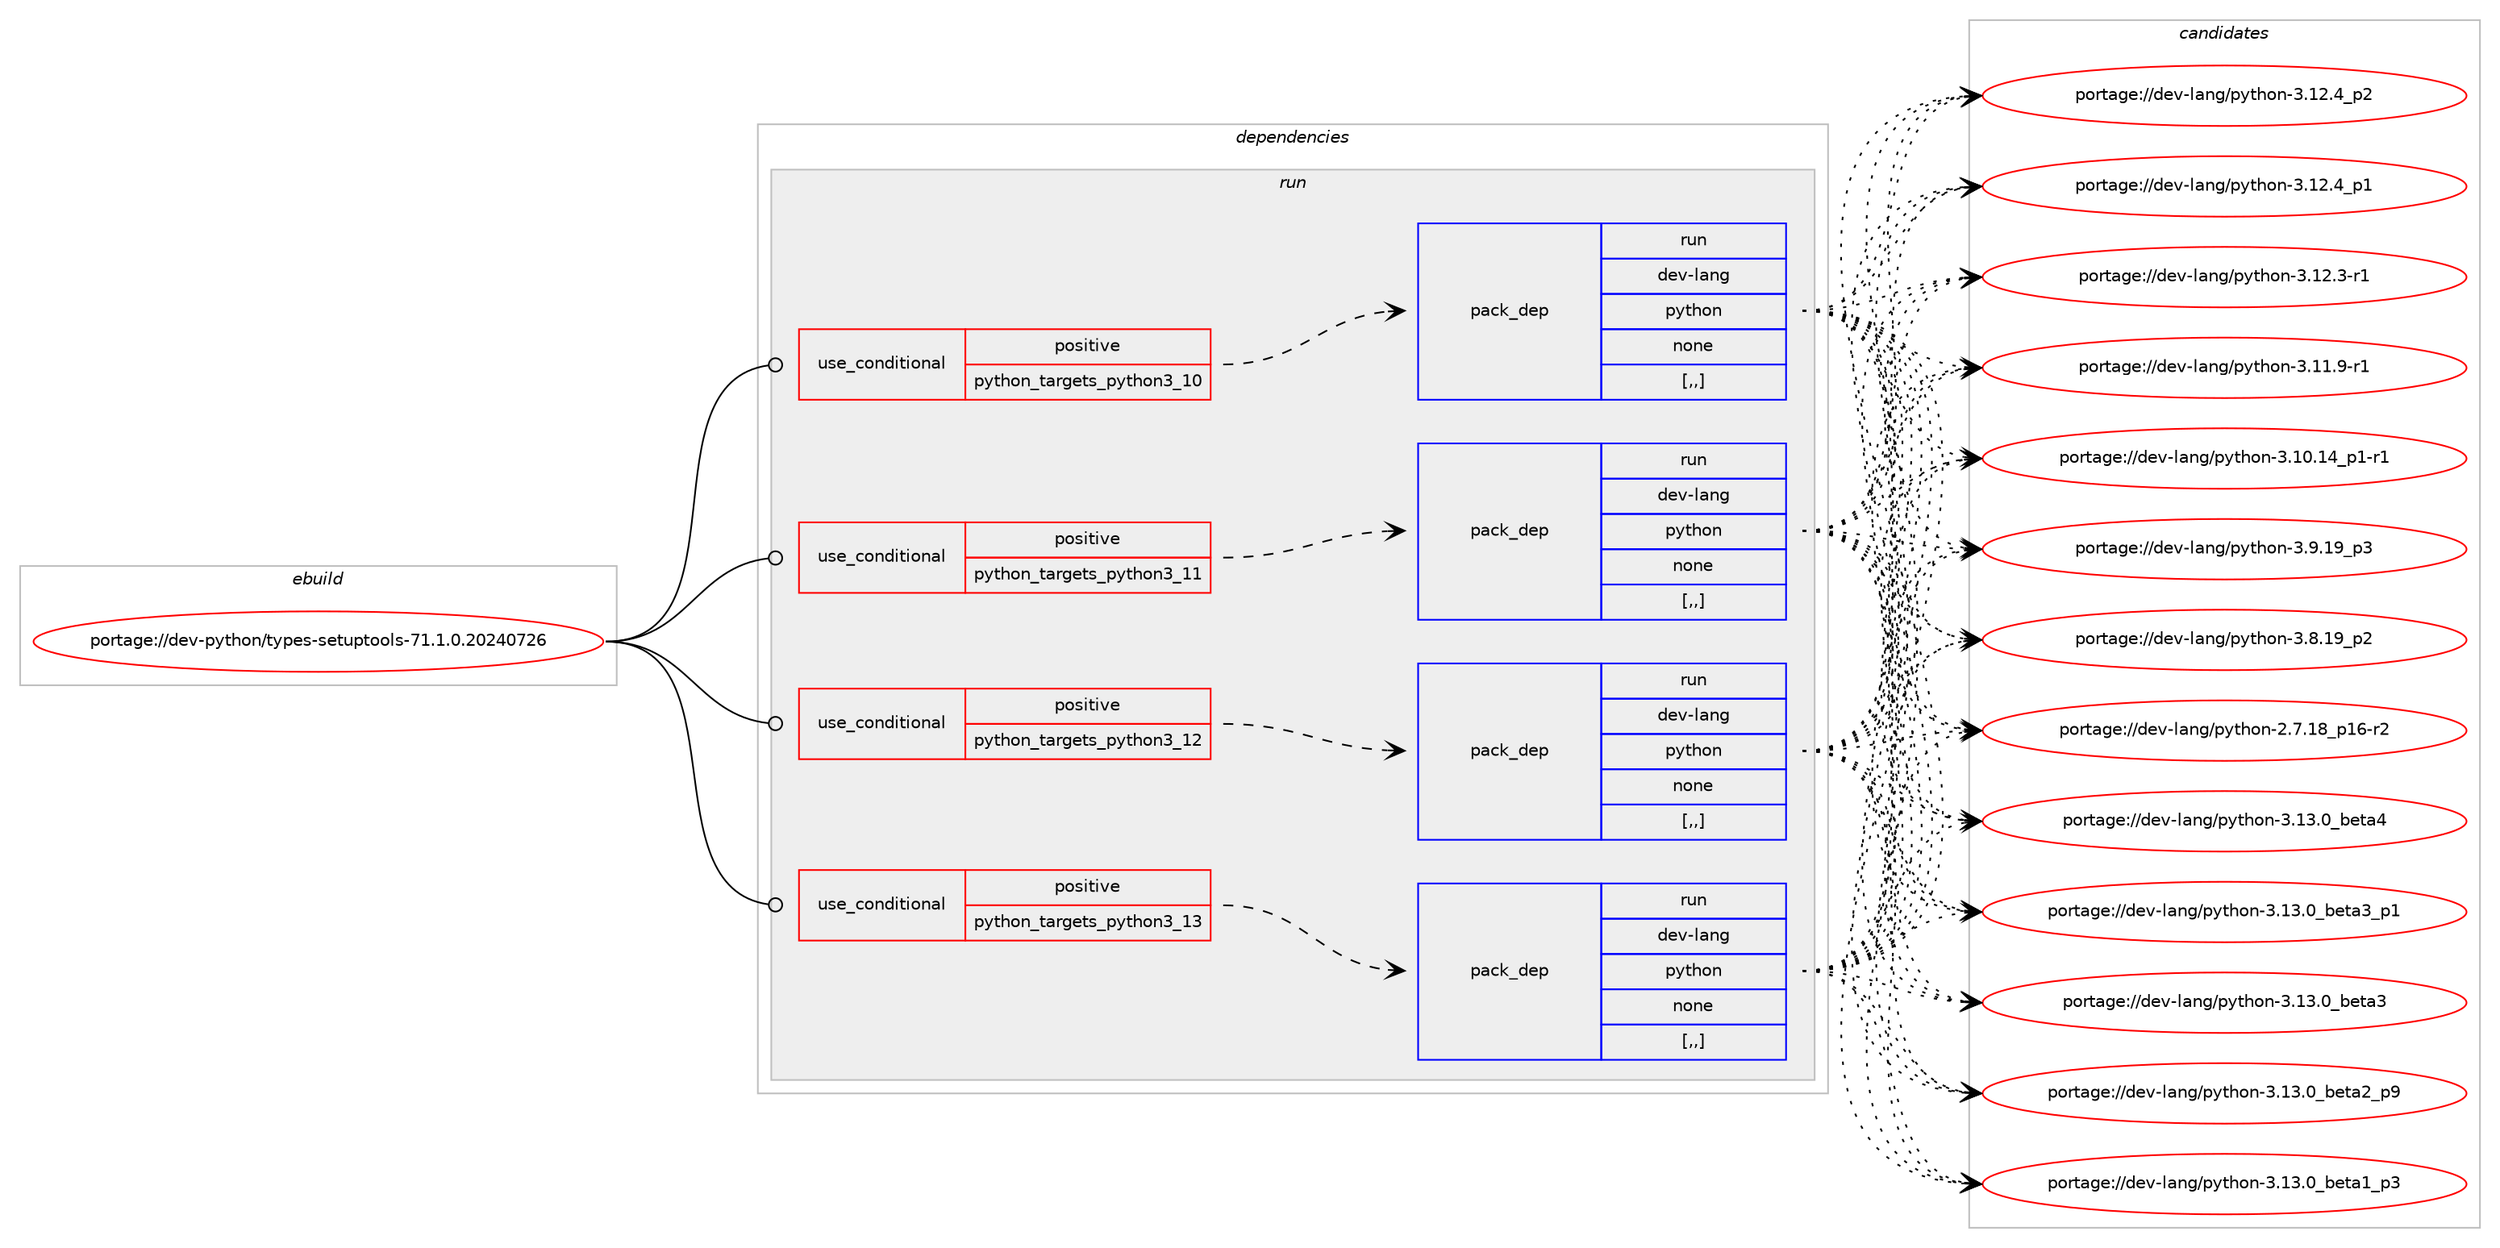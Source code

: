 digraph prolog {

# *************
# Graph options
# *************

newrank=true;
concentrate=true;
compound=true;
graph [rankdir=LR,fontname=Helvetica,fontsize=10,ranksep=1.5];#, ranksep=2.5, nodesep=0.2];
edge  [arrowhead=vee];
node  [fontname=Helvetica,fontsize=10];

# **********
# The ebuild
# **********

subgraph cluster_leftcol {
color=gray;
label=<<i>ebuild</i>>;
id [label="portage://dev-python/types-setuptools-71.1.0.20240726", color=red, width=4, href="../dev-python/types-setuptools-71.1.0.20240726.svg"];
}

# ****************
# The dependencies
# ****************

subgraph cluster_midcol {
color=gray;
label=<<i>dependencies</i>>;
subgraph cluster_compile {
fillcolor="#eeeeee";
style=filled;
label=<<i>compile</i>>;
}
subgraph cluster_compileandrun {
fillcolor="#eeeeee";
style=filled;
label=<<i>compile and run</i>>;
}
subgraph cluster_run {
fillcolor="#eeeeee";
style=filled;
label=<<i>run</i>>;
subgraph cond40859 {
dependency166720 [label=<<TABLE BORDER="0" CELLBORDER="1" CELLSPACING="0" CELLPADDING="4"><TR><TD ROWSPAN="3" CELLPADDING="10">use_conditional</TD></TR><TR><TD>positive</TD></TR><TR><TD>python_targets_python3_10</TD></TR></TABLE>>, shape=none, color=red];
subgraph pack124588 {
dependency166721 [label=<<TABLE BORDER="0" CELLBORDER="1" CELLSPACING="0" CELLPADDING="4" WIDTH="220"><TR><TD ROWSPAN="6" CELLPADDING="30">pack_dep</TD></TR><TR><TD WIDTH="110">run</TD></TR><TR><TD>dev-lang</TD></TR><TR><TD>python</TD></TR><TR><TD>none</TD></TR><TR><TD>[,,]</TD></TR></TABLE>>, shape=none, color=blue];
}
dependency166720:e -> dependency166721:w [weight=20,style="dashed",arrowhead="vee"];
}
id:e -> dependency166720:w [weight=20,style="solid",arrowhead="odot"];
subgraph cond40860 {
dependency166722 [label=<<TABLE BORDER="0" CELLBORDER="1" CELLSPACING="0" CELLPADDING="4"><TR><TD ROWSPAN="3" CELLPADDING="10">use_conditional</TD></TR><TR><TD>positive</TD></TR><TR><TD>python_targets_python3_11</TD></TR></TABLE>>, shape=none, color=red];
subgraph pack124589 {
dependency166723 [label=<<TABLE BORDER="0" CELLBORDER="1" CELLSPACING="0" CELLPADDING="4" WIDTH="220"><TR><TD ROWSPAN="6" CELLPADDING="30">pack_dep</TD></TR><TR><TD WIDTH="110">run</TD></TR><TR><TD>dev-lang</TD></TR><TR><TD>python</TD></TR><TR><TD>none</TD></TR><TR><TD>[,,]</TD></TR></TABLE>>, shape=none, color=blue];
}
dependency166722:e -> dependency166723:w [weight=20,style="dashed",arrowhead="vee"];
}
id:e -> dependency166722:w [weight=20,style="solid",arrowhead="odot"];
subgraph cond40861 {
dependency166724 [label=<<TABLE BORDER="0" CELLBORDER="1" CELLSPACING="0" CELLPADDING="4"><TR><TD ROWSPAN="3" CELLPADDING="10">use_conditional</TD></TR><TR><TD>positive</TD></TR><TR><TD>python_targets_python3_12</TD></TR></TABLE>>, shape=none, color=red];
subgraph pack124590 {
dependency166725 [label=<<TABLE BORDER="0" CELLBORDER="1" CELLSPACING="0" CELLPADDING="4" WIDTH="220"><TR><TD ROWSPAN="6" CELLPADDING="30">pack_dep</TD></TR><TR><TD WIDTH="110">run</TD></TR><TR><TD>dev-lang</TD></TR><TR><TD>python</TD></TR><TR><TD>none</TD></TR><TR><TD>[,,]</TD></TR></TABLE>>, shape=none, color=blue];
}
dependency166724:e -> dependency166725:w [weight=20,style="dashed",arrowhead="vee"];
}
id:e -> dependency166724:w [weight=20,style="solid",arrowhead="odot"];
subgraph cond40862 {
dependency166726 [label=<<TABLE BORDER="0" CELLBORDER="1" CELLSPACING="0" CELLPADDING="4"><TR><TD ROWSPAN="3" CELLPADDING="10">use_conditional</TD></TR><TR><TD>positive</TD></TR><TR><TD>python_targets_python3_13</TD></TR></TABLE>>, shape=none, color=red];
subgraph pack124591 {
dependency166727 [label=<<TABLE BORDER="0" CELLBORDER="1" CELLSPACING="0" CELLPADDING="4" WIDTH="220"><TR><TD ROWSPAN="6" CELLPADDING="30">pack_dep</TD></TR><TR><TD WIDTH="110">run</TD></TR><TR><TD>dev-lang</TD></TR><TR><TD>python</TD></TR><TR><TD>none</TD></TR><TR><TD>[,,]</TD></TR></TABLE>>, shape=none, color=blue];
}
dependency166726:e -> dependency166727:w [weight=20,style="dashed",arrowhead="vee"];
}
id:e -> dependency166726:w [weight=20,style="solid",arrowhead="odot"];
}
}

# **************
# The candidates
# **************

subgraph cluster_choices {
rank=same;
color=gray;
label=<<i>candidates</i>>;

subgraph choice124588 {
color=black;
nodesep=1;
choice1001011184510897110103471121211161041111104551464951464895981011169752 [label="portage://dev-lang/python-3.13.0_beta4", color=red, width=4,href="../dev-lang/python-3.13.0_beta4.svg"];
choice10010111845108971101034711212111610411111045514649514648959810111697519511249 [label="portage://dev-lang/python-3.13.0_beta3_p1", color=red, width=4,href="../dev-lang/python-3.13.0_beta3_p1.svg"];
choice1001011184510897110103471121211161041111104551464951464895981011169751 [label="portage://dev-lang/python-3.13.0_beta3", color=red, width=4,href="../dev-lang/python-3.13.0_beta3.svg"];
choice10010111845108971101034711212111610411111045514649514648959810111697509511257 [label="portage://dev-lang/python-3.13.0_beta2_p9", color=red, width=4,href="../dev-lang/python-3.13.0_beta2_p9.svg"];
choice10010111845108971101034711212111610411111045514649514648959810111697499511251 [label="portage://dev-lang/python-3.13.0_beta1_p3", color=red, width=4,href="../dev-lang/python-3.13.0_beta1_p3.svg"];
choice100101118451089711010347112121116104111110455146495046529511250 [label="portage://dev-lang/python-3.12.4_p2", color=red, width=4,href="../dev-lang/python-3.12.4_p2.svg"];
choice100101118451089711010347112121116104111110455146495046529511249 [label="portage://dev-lang/python-3.12.4_p1", color=red, width=4,href="../dev-lang/python-3.12.4_p1.svg"];
choice100101118451089711010347112121116104111110455146495046514511449 [label="portage://dev-lang/python-3.12.3-r1", color=red, width=4,href="../dev-lang/python-3.12.3-r1.svg"];
choice100101118451089711010347112121116104111110455146494946574511449 [label="portage://dev-lang/python-3.11.9-r1", color=red, width=4,href="../dev-lang/python-3.11.9-r1.svg"];
choice100101118451089711010347112121116104111110455146494846495295112494511449 [label="portage://dev-lang/python-3.10.14_p1-r1", color=red, width=4,href="../dev-lang/python-3.10.14_p1-r1.svg"];
choice100101118451089711010347112121116104111110455146574649579511251 [label="portage://dev-lang/python-3.9.19_p3", color=red, width=4,href="../dev-lang/python-3.9.19_p3.svg"];
choice100101118451089711010347112121116104111110455146564649579511250 [label="portage://dev-lang/python-3.8.19_p2", color=red, width=4,href="../dev-lang/python-3.8.19_p2.svg"];
choice100101118451089711010347112121116104111110455046554649569511249544511450 [label="portage://dev-lang/python-2.7.18_p16-r2", color=red, width=4,href="../dev-lang/python-2.7.18_p16-r2.svg"];
dependency166721:e -> choice1001011184510897110103471121211161041111104551464951464895981011169752:w [style=dotted,weight="100"];
dependency166721:e -> choice10010111845108971101034711212111610411111045514649514648959810111697519511249:w [style=dotted,weight="100"];
dependency166721:e -> choice1001011184510897110103471121211161041111104551464951464895981011169751:w [style=dotted,weight="100"];
dependency166721:e -> choice10010111845108971101034711212111610411111045514649514648959810111697509511257:w [style=dotted,weight="100"];
dependency166721:e -> choice10010111845108971101034711212111610411111045514649514648959810111697499511251:w [style=dotted,weight="100"];
dependency166721:e -> choice100101118451089711010347112121116104111110455146495046529511250:w [style=dotted,weight="100"];
dependency166721:e -> choice100101118451089711010347112121116104111110455146495046529511249:w [style=dotted,weight="100"];
dependency166721:e -> choice100101118451089711010347112121116104111110455146495046514511449:w [style=dotted,weight="100"];
dependency166721:e -> choice100101118451089711010347112121116104111110455146494946574511449:w [style=dotted,weight="100"];
dependency166721:e -> choice100101118451089711010347112121116104111110455146494846495295112494511449:w [style=dotted,weight="100"];
dependency166721:e -> choice100101118451089711010347112121116104111110455146574649579511251:w [style=dotted,weight="100"];
dependency166721:e -> choice100101118451089711010347112121116104111110455146564649579511250:w [style=dotted,weight="100"];
dependency166721:e -> choice100101118451089711010347112121116104111110455046554649569511249544511450:w [style=dotted,weight="100"];
}
subgraph choice124589 {
color=black;
nodesep=1;
choice1001011184510897110103471121211161041111104551464951464895981011169752 [label="portage://dev-lang/python-3.13.0_beta4", color=red, width=4,href="../dev-lang/python-3.13.0_beta4.svg"];
choice10010111845108971101034711212111610411111045514649514648959810111697519511249 [label="portage://dev-lang/python-3.13.0_beta3_p1", color=red, width=4,href="../dev-lang/python-3.13.0_beta3_p1.svg"];
choice1001011184510897110103471121211161041111104551464951464895981011169751 [label="portage://dev-lang/python-3.13.0_beta3", color=red, width=4,href="../dev-lang/python-3.13.0_beta3.svg"];
choice10010111845108971101034711212111610411111045514649514648959810111697509511257 [label="portage://dev-lang/python-3.13.0_beta2_p9", color=red, width=4,href="../dev-lang/python-3.13.0_beta2_p9.svg"];
choice10010111845108971101034711212111610411111045514649514648959810111697499511251 [label="portage://dev-lang/python-3.13.0_beta1_p3", color=red, width=4,href="../dev-lang/python-3.13.0_beta1_p3.svg"];
choice100101118451089711010347112121116104111110455146495046529511250 [label="portage://dev-lang/python-3.12.4_p2", color=red, width=4,href="../dev-lang/python-3.12.4_p2.svg"];
choice100101118451089711010347112121116104111110455146495046529511249 [label="portage://dev-lang/python-3.12.4_p1", color=red, width=4,href="../dev-lang/python-3.12.4_p1.svg"];
choice100101118451089711010347112121116104111110455146495046514511449 [label="portage://dev-lang/python-3.12.3-r1", color=red, width=4,href="../dev-lang/python-3.12.3-r1.svg"];
choice100101118451089711010347112121116104111110455146494946574511449 [label="portage://dev-lang/python-3.11.9-r1", color=red, width=4,href="../dev-lang/python-3.11.9-r1.svg"];
choice100101118451089711010347112121116104111110455146494846495295112494511449 [label="portage://dev-lang/python-3.10.14_p1-r1", color=red, width=4,href="../dev-lang/python-3.10.14_p1-r1.svg"];
choice100101118451089711010347112121116104111110455146574649579511251 [label="portage://dev-lang/python-3.9.19_p3", color=red, width=4,href="../dev-lang/python-3.9.19_p3.svg"];
choice100101118451089711010347112121116104111110455146564649579511250 [label="portage://dev-lang/python-3.8.19_p2", color=red, width=4,href="../dev-lang/python-3.8.19_p2.svg"];
choice100101118451089711010347112121116104111110455046554649569511249544511450 [label="portage://dev-lang/python-2.7.18_p16-r2", color=red, width=4,href="../dev-lang/python-2.7.18_p16-r2.svg"];
dependency166723:e -> choice1001011184510897110103471121211161041111104551464951464895981011169752:w [style=dotted,weight="100"];
dependency166723:e -> choice10010111845108971101034711212111610411111045514649514648959810111697519511249:w [style=dotted,weight="100"];
dependency166723:e -> choice1001011184510897110103471121211161041111104551464951464895981011169751:w [style=dotted,weight="100"];
dependency166723:e -> choice10010111845108971101034711212111610411111045514649514648959810111697509511257:w [style=dotted,weight="100"];
dependency166723:e -> choice10010111845108971101034711212111610411111045514649514648959810111697499511251:w [style=dotted,weight="100"];
dependency166723:e -> choice100101118451089711010347112121116104111110455146495046529511250:w [style=dotted,weight="100"];
dependency166723:e -> choice100101118451089711010347112121116104111110455146495046529511249:w [style=dotted,weight="100"];
dependency166723:e -> choice100101118451089711010347112121116104111110455146495046514511449:w [style=dotted,weight="100"];
dependency166723:e -> choice100101118451089711010347112121116104111110455146494946574511449:w [style=dotted,weight="100"];
dependency166723:e -> choice100101118451089711010347112121116104111110455146494846495295112494511449:w [style=dotted,weight="100"];
dependency166723:e -> choice100101118451089711010347112121116104111110455146574649579511251:w [style=dotted,weight="100"];
dependency166723:e -> choice100101118451089711010347112121116104111110455146564649579511250:w [style=dotted,weight="100"];
dependency166723:e -> choice100101118451089711010347112121116104111110455046554649569511249544511450:w [style=dotted,weight="100"];
}
subgraph choice124590 {
color=black;
nodesep=1;
choice1001011184510897110103471121211161041111104551464951464895981011169752 [label="portage://dev-lang/python-3.13.0_beta4", color=red, width=4,href="../dev-lang/python-3.13.0_beta4.svg"];
choice10010111845108971101034711212111610411111045514649514648959810111697519511249 [label="portage://dev-lang/python-3.13.0_beta3_p1", color=red, width=4,href="../dev-lang/python-3.13.0_beta3_p1.svg"];
choice1001011184510897110103471121211161041111104551464951464895981011169751 [label="portage://dev-lang/python-3.13.0_beta3", color=red, width=4,href="../dev-lang/python-3.13.0_beta3.svg"];
choice10010111845108971101034711212111610411111045514649514648959810111697509511257 [label="portage://dev-lang/python-3.13.0_beta2_p9", color=red, width=4,href="../dev-lang/python-3.13.0_beta2_p9.svg"];
choice10010111845108971101034711212111610411111045514649514648959810111697499511251 [label="portage://dev-lang/python-3.13.0_beta1_p3", color=red, width=4,href="../dev-lang/python-3.13.0_beta1_p3.svg"];
choice100101118451089711010347112121116104111110455146495046529511250 [label="portage://dev-lang/python-3.12.4_p2", color=red, width=4,href="../dev-lang/python-3.12.4_p2.svg"];
choice100101118451089711010347112121116104111110455146495046529511249 [label="portage://dev-lang/python-3.12.4_p1", color=red, width=4,href="../dev-lang/python-3.12.4_p1.svg"];
choice100101118451089711010347112121116104111110455146495046514511449 [label="portage://dev-lang/python-3.12.3-r1", color=red, width=4,href="../dev-lang/python-3.12.3-r1.svg"];
choice100101118451089711010347112121116104111110455146494946574511449 [label="portage://dev-lang/python-3.11.9-r1", color=red, width=4,href="../dev-lang/python-3.11.9-r1.svg"];
choice100101118451089711010347112121116104111110455146494846495295112494511449 [label="portage://dev-lang/python-3.10.14_p1-r1", color=red, width=4,href="../dev-lang/python-3.10.14_p1-r1.svg"];
choice100101118451089711010347112121116104111110455146574649579511251 [label="portage://dev-lang/python-3.9.19_p3", color=red, width=4,href="../dev-lang/python-3.9.19_p3.svg"];
choice100101118451089711010347112121116104111110455146564649579511250 [label="portage://dev-lang/python-3.8.19_p2", color=red, width=4,href="../dev-lang/python-3.8.19_p2.svg"];
choice100101118451089711010347112121116104111110455046554649569511249544511450 [label="portage://dev-lang/python-2.7.18_p16-r2", color=red, width=4,href="../dev-lang/python-2.7.18_p16-r2.svg"];
dependency166725:e -> choice1001011184510897110103471121211161041111104551464951464895981011169752:w [style=dotted,weight="100"];
dependency166725:e -> choice10010111845108971101034711212111610411111045514649514648959810111697519511249:w [style=dotted,weight="100"];
dependency166725:e -> choice1001011184510897110103471121211161041111104551464951464895981011169751:w [style=dotted,weight="100"];
dependency166725:e -> choice10010111845108971101034711212111610411111045514649514648959810111697509511257:w [style=dotted,weight="100"];
dependency166725:e -> choice10010111845108971101034711212111610411111045514649514648959810111697499511251:w [style=dotted,weight="100"];
dependency166725:e -> choice100101118451089711010347112121116104111110455146495046529511250:w [style=dotted,weight="100"];
dependency166725:e -> choice100101118451089711010347112121116104111110455146495046529511249:w [style=dotted,weight="100"];
dependency166725:e -> choice100101118451089711010347112121116104111110455146495046514511449:w [style=dotted,weight="100"];
dependency166725:e -> choice100101118451089711010347112121116104111110455146494946574511449:w [style=dotted,weight="100"];
dependency166725:e -> choice100101118451089711010347112121116104111110455146494846495295112494511449:w [style=dotted,weight="100"];
dependency166725:e -> choice100101118451089711010347112121116104111110455146574649579511251:w [style=dotted,weight="100"];
dependency166725:e -> choice100101118451089711010347112121116104111110455146564649579511250:w [style=dotted,weight="100"];
dependency166725:e -> choice100101118451089711010347112121116104111110455046554649569511249544511450:w [style=dotted,weight="100"];
}
subgraph choice124591 {
color=black;
nodesep=1;
choice1001011184510897110103471121211161041111104551464951464895981011169752 [label="portage://dev-lang/python-3.13.0_beta4", color=red, width=4,href="../dev-lang/python-3.13.0_beta4.svg"];
choice10010111845108971101034711212111610411111045514649514648959810111697519511249 [label="portage://dev-lang/python-3.13.0_beta3_p1", color=red, width=4,href="../dev-lang/python-3.13.0_beta3_p1.svg"];
choice1001011184510897110103471121211161041111104551464951464895981011169751 [label="portage://dev-lang/python-3.13.0_beta3", color=red, width=4,href="../dev-lang/python-3.13.0_beta3.svg"];
choice10010111845108971101034711212111610411111045514649514648959810111697509511257 [label="portage://dev-lang/python-3.13.0_beta2_p9", color=red, width=4,href="../dev-lang/python-3.13.0_beta2_p9.svg"];
choice10010111845108971101034711212111610411111045514649514648959810111697499511251 [label="portage://dev-lang/python-3.13.0_beta1_p3", color=red, width=4,href="../dev-lang/python-3.13.0_beta1_p3.svg"];
choice100101118451089711010347112121116104111110455146495046529511250 [label="portage://dev-lang/python-3.12.4_p2", color=red, width=4,href="../dev-lang/python-3.12.4_p2.svg"];
choice100101118451089711010347112121116104111110455146495046529511249 [label="portage://dev-lang/python-3.12.4_p1", color=red, width=4,href="../dev-lang/python-3.12.4_p1.svg"];
choice100101118451089711010347112121116104111110455146495046514511449 [label="portage://dev-lang/python-3.12.3-r1", color=red, width=4,href="../dev-lang/python-3.12.3-r1.svg"];
choice100101118451089711010347112121116104111110455146494946574511449 [label="portage://dev-lang/python-3.11.9-r1", color=red, width=4,href="../dev-lang/python-3.11.9-r1.svg"];
choice100101118451089711010347112121116104111110455146494846495295112494511449 [label="portage://dev-lang/python-3.10.14_p1-r1", color=red, width=4,href="../dev-lang/python-3.10.14_p1-r1.svg"];
choice100101118451089711010347112121116104111110455146574649579511251 [label="portage://dev-lang/python-3.9.19_p3", color=red, width=4,href="../dev-lang/python-3.9.19_p3.svg"];
choice100101118451089711010347112121116104111110455146564649579511250 [label="portage://dev-lang/python-3.8.19_p2", color=red, width=4,href="../dev-lang/python-3.8.19_p2.svg"];
choice100101118451089711010347112121116104111110455046554649569511249544511450 [label="portage://dev-lang/python-2.7.18_p16-r2", color=red, width=4,href="../dev-lang/python-2.7.18_p16-r2.svg"];
dependency166727:e -> choice1001011184510897110103471121211161041111104551464951464895981011169752:w [style=dotted,weight="100"];
dependency166727:e -> choice10010111845108971101034711212111610411111045514649514648959810111697519511249:w [style=dotted,weight="100"];
dependency166727:e -> choice1001011184510897110103471121211161041111104551464951464895981011169751:w [style=dotted,weight="100"];
dependency166727:e -> choice10010111845108971101034711212111610411111045514649514648959810111697509511257:w [style=dotted,weight="100"];
dependency166727:e -> choice10010111845108971101034711212111610411111045514649514648959810111697499511251:w [style=dotted,weight="100"];
dependency166727:e -> choice100101118451089711010347112121116104111110455146495046529511250:w [style=dotted,weight="100"];
dependency166727:e -> choice100101118451089711010347112121116104111110455146495046529511249:w [style=dotted,weight="100"];
dependency166727:e -> choice100101118451089711010347112121116104111110455146495046514511449:w [style=dotted,weight="100"];
dependency166727:e -> choice100101118451089711010347112121116104111110455146494946574511449:w [style=dotted,weight="100"];
dependency166727:e -> choice100101118451089711010347112121116104111110455146494846495295112494511449:w [style=dotted,weight="100"];
dependency166727:e -> choice100101118451089711010347112121116104111110455146574649579511251:w [style=dotted,weight="100"];
dependency166727:e -> choice100101118451089711010347112121116104111110455146564649579511250:w [style=dotted,weight="100"];
dependency166727:e -> choice100101118451089711010347112121116104111110455046554649569511249544511450:w [style=dotted,weight="100"];
}
}

}
